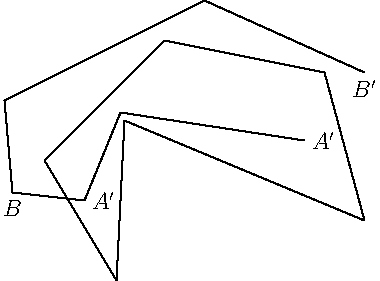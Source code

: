 unitsize(20);
draw((1,3)--(4,6)--(8,5.2)--(9,1.5)--(3,4)--(2.8,0)--cycle);
draw((7.5,3.5)--(2.9,4.2)--(2,2)--(0.2,2.2)--(0,4.5)--(5,7)--(9,5.2));
label("$A'$",(7.5,3.5),E);
label("$A'$",(2,2),E);
label("$B$",(0.2,2.2),S);
label("$B'$",(9,5.2),S);
shipout(format="pdf");
